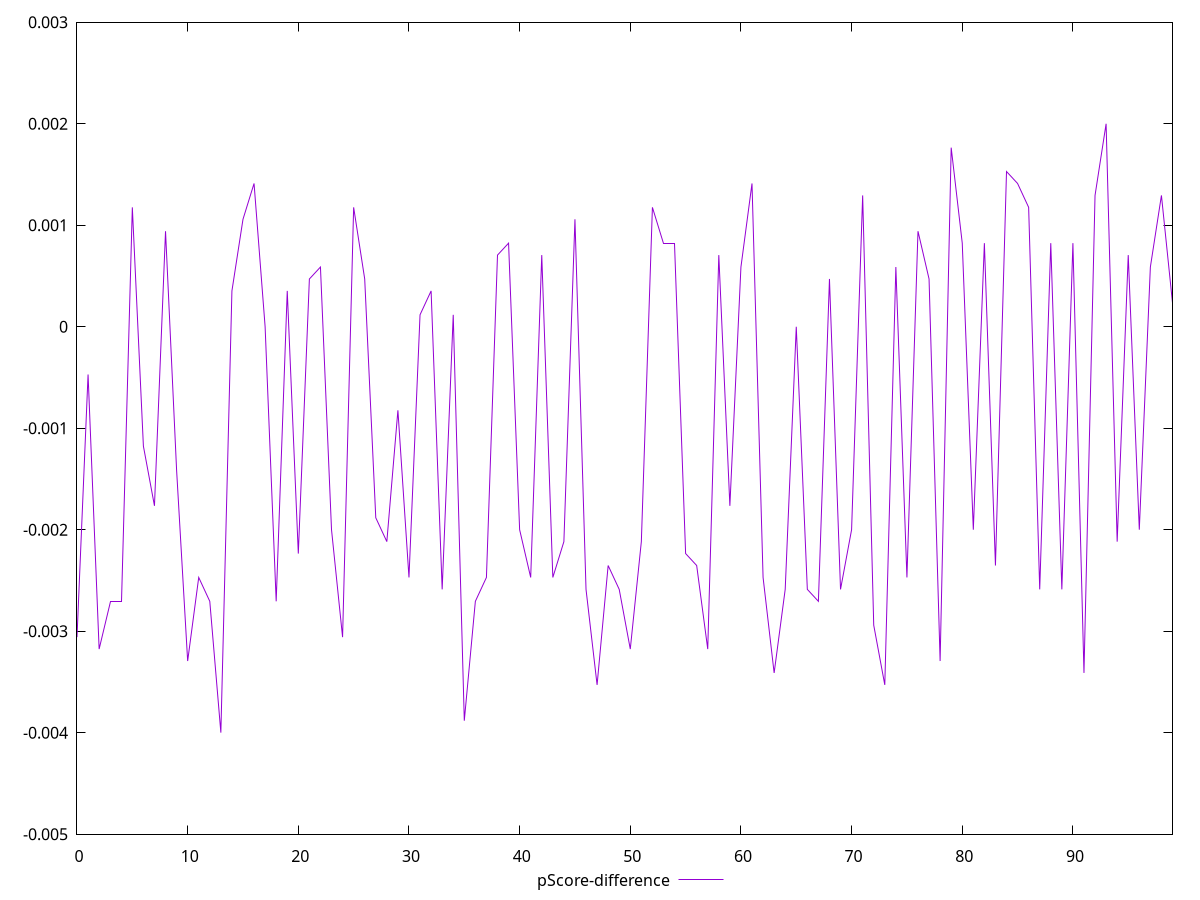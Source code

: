 reset

$pScoreDifference <<EOF
0 -0.0030588235294117805
1 -0.00047058823529411153
2 -0.003176470588235336
3 -0.002705882352941169
4 -0.002705882352941169
5 0.0011764705882352788
6 -0.0011764705882352788
7 -0.001764705882352946
8 0.0009411764705882231
9 -0.0014117647058823346
10 -0.0032941176470587807
11 -0.0024705882352941133
12 -0.002705882352941169
13 -0.0040000000000000036
14 0.0003529411764706114
15 0.0010588235294117787
16 0.0014117647058823346
17 0
18 -0.002705882352941169
19 0.0003529411764706114
20 -0.0022352941176470575
21 0.00047058823529411153
22 0.0005882352941176672
23 -0.0020000000000000018
24 -0.0030588235294117805
25 0.0011764705882352788
26 0.00047058823529411153
27 -0.0018823529411764461
28 -0.002117647058823502
29 -0.0008235294117647229
30 -0.0024705882352941133
31 0.00011764705882350013
32 0.0003529411764706114
33 -0.0025882352941176134
34 0.00011764705882350013
35 -0.0038823529411765034
36 -0.002705882352941169
37 -0.0024705882352941133
38 0.0007058823529411673
39 0.0008235294117647229
40 -0.0020000000000000018
41 -0.0024705882352941133
42 0.0007058823529411673
43 -0.0024705882352941133
44 -0.002117647058823502
45 0.0010588235294117787
46 -0.0025882352941176134
47 -0.003529411764705892
48 -0.0023529411764705577
49 -0.0025882352941176134
50 -0.003176470588235336
51 -0.002117647058823502
52 0.0011764705882352788
53 0.0008235294117647229
54 0.0008235294117647229
55 -0.0022352941176470575
56 -0.0023529411764705577
57 -0.003176470588235336
58 0.0007058823529411673
59 -0.001764705882352946
60 0.0005882352941176672
61 0.0014117647058823346
62 -0.0024705882352941133
63 -0.003411764705882392
64 -0.0025882352941176134
65 0
66 -0.0025882352941176134
67 -0.002705882352941169
68 0.00047058823529411153
69 -0.0025882352941176134
70 -0.0020000000000000018
71 0.0012941176470588345
72 -0.002941176470588225
73 -0.003529411764705892
74 0.0005882352941176672
75 -0.0024705882352941133
76 0.0009411764705882231
77 0.00047058823529411153
78 -0.0032941176470588363
79 0.001764705882352946
80 0.0008235294117647229
81 -0.0020000000000000018
82 0.0008235294117647229
83 -0.0023529411764705577
84 0.0015294117647058902
85 0.0014117647058823346
86 0.0011764705882352788
87 -0.0025882352941176134
88 0.0008235294117647229
89 -0.0025882352941176134
90 0.0008235294117647229
91 -0.003411764705882392
92 0.0012941176470588345
93 0.0020000000000000018
94 -0.002117647058823502
95 0.0007058823529411673
96 -0.0020000000000000018
97 0.0005882352941176672
98 0.0012941176470588345
99 0.00023529411764705577
EOF

set key outside below
set xrange [0:99]
set yrange [-0.005000000000000004:0.003000000000000002]
set trange [-0.005000000000000004:0.003000000000000002]
set terminal svg size 640, 500 enhanced background rgb 'white'
set output "reports/report_00032_2021-02-25T10-28-15.087Z/render-blocking-resources/samples/astro/pScore-difference/values.svg"

plot $pScoreDifference title "pScore-difference" with line

reset
